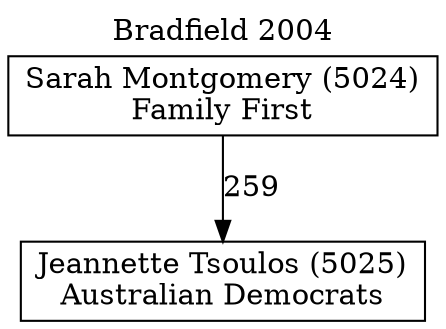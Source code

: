 // House preference flow
digraph "Jeannette Tsoulos (5025)_Bradfield_2004" {
	graph [label="Bradfield 2004" labelloc=t mclimit=10]
	node [shape=box]
	"Jeannette Tsoulos (5025)" [label="Jeannette Tsoulos (5025)
Australian Democrats"]
	"Sarah Montgomery (5024)" [label="Sarah Montgomery (5024)
Family First"]
	"Sarah Montgomery (5024)" -> "Jeannette Tsoulos (5025)" [label=259]
}
